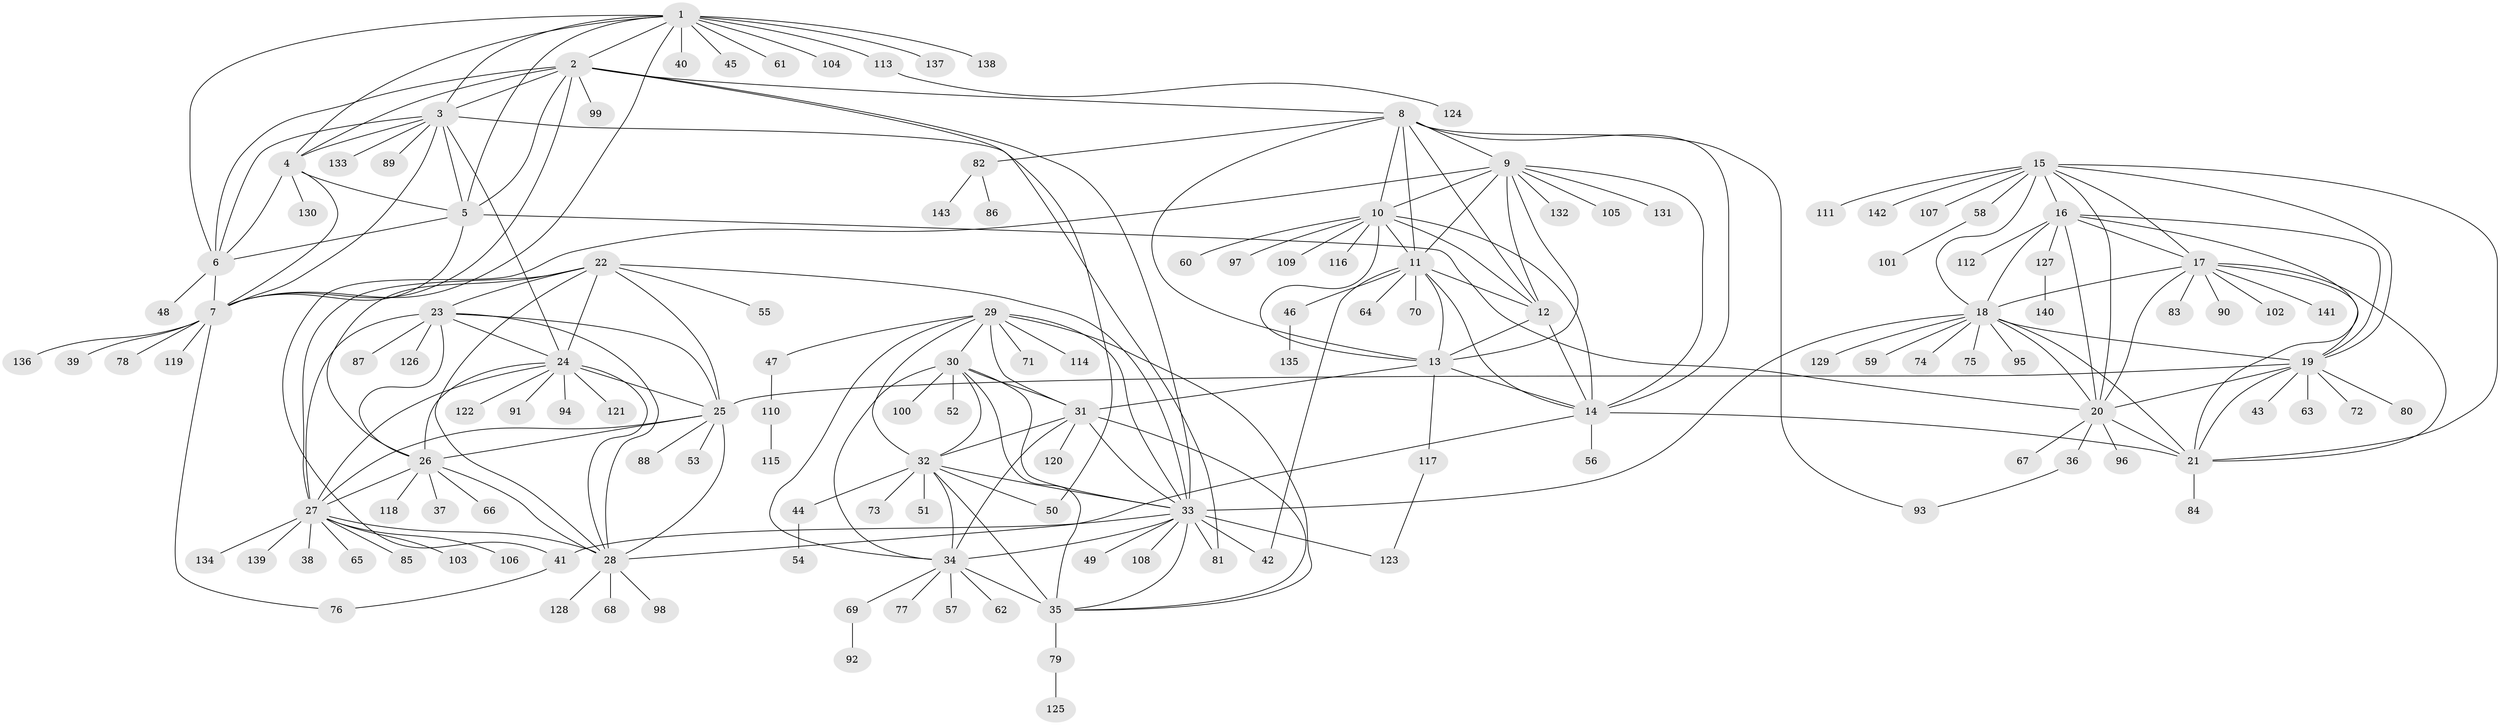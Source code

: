 // coarse degree distribution, {8: 0.05813953488372093, 9: 0.08139534883720931, 6: 0.05813953488372093, 10: 0.03488372093023256, 5: 0.011627906976744186, 7: 0.12790697674418605, 11: 0.011627906976744186, 14: 0.011627906976744186, 2: 0.13953488372093023, 1: 0.45348837209302323, 3: 0.011627906976744186}
// Generated by graph-tools (version 1.1) at 2025/52/03/04/25 22:52:22]
// undirected, 143 vertices, 230 edges
graph export_dot {
  node [color=gray90,style=filled];
  1;
  2;
  3;
  4;
  5;
  6;
  7;
  8;
  9;
  10;
  11;
  12;
  13;
  14;
  15;
  16;
  17;
  18;
  19;
  20;
  21;
  22;
  23;
  24;
  25;
  26;
  27;
  28;
  29;
  30;
  31;
  32;
  33;
  34;
  35;
  36;
  37;
  38;
  39;
  40;
  41;
  42;
  43;
  44;
  45;
  46;
  47;
  48;
  49;
  50;
  51;
  52;
  53;
  54;
  55;
  56;
  57;
  58;
  59;
  60;
  61;
  62;
  63;
  64;
  65;
  66;
  67;
  68;
  69;
  70;
  71;
  72;
  73;
  74;
  75;
  76;
  77;
  78;
  79;
  80;
  81;
  82;
  83;
  84;
  85;
  86;
  87;
  88;
  89;
  90;
  91;
  92;
  93;
  94;
  95;
  96;
  97;
  98;
  99;
  100;
  101;
  102;
  103;
  104;
  105;
  106;
  107;
  108;
  109;
  110;
  111;
  112;
  113;
  114;
  115;
  116;
  117;
  118;
  119;
  120;
  121;
  122;
  123;
  124;
  125;
  126;
  127;
  128;
  129;
  130;
  131;
  132;
  133;
  134;
  135;
  136;
  137;
  138;
  139;
  140;
  141;
  142;
  143;
  1 -- 2;
  1 -- 3;
  1 -- 4;
  1 -- 5;
  1 -- 6;
  1 -- 7;
  1 -- 40;
  1 -- 45;
  1 -- 61;
  1 -- 104;
  1 -- 113;
  1 -- 137;
  1 -- 138;
  2 -- 3;
  2 -- 4;
  2 -- 5;
  2 -- 6;
  2 -- 7;
  2 -- 8;
  2 -- 33;
  2 -- 50;
  2 -- 99;
  3 -- 4;
  3 -- 5;
  3 -- 6;
  3 -- 7;
  3 -- 24;
  3 -- 81;
  3 -- 89;
  3 -- 133;
  4 -- 5;
  4 -- 6;
  4 -- 7;
  4 -- 130;
  5 -- 6;
  5 -- 7;
  5 -- 20;
  6 -- 7;
  6 -- 48;
  7 -- 39;
  7 -- 76;
  7 -- 78;
  7 -- 119;
  7 -- 136;
  8 -- 9;
  8 -- 10;
  8 -- 11;
  8 -- 12;
  8 -- 13;
  8 -- 14;
  8 -- 82;
  8 -- 93;
  9 -- 10;
  9 -- 11;
  9 -- 12;
  9 -- 13;
  9 -- 14;
  9 -- 41;
  9 -- 105;
  9 -- 131;
  9 -- 132;
  10 -- 11;
  10 -- 12;
  10 -- 13;
  10 -- 14;
  10 -- 60;
  10 -- 97;
  10 -- 109;
  10 -- 116;
  11 -- 12;
  11 -- 13;
  11 -- 14;
  11 -- 42;
  11 -- 46;
  11 -- 64;
  11 -- 70;
  12 -- 13;
  12 -- 14;
  13 -- 14;
  13 -- 31;
  13 -- 117;
  14 -- 21;
  14 -- 28;
  14 -- 56;
  15 -- 16;
  15 -- 17;
  15 -- 18;
  15 -- 19;
  15 -- 20;
  15 -- 21;
  15 -- 58;
  15 -- 107;
  15 -- 111;
  15 -- 142;
  16 -- 17;
  16 -- 18;
  16 -- 19;
  16 -- 20;
  16 -- 21;
  16 -- 112;
  16 -- 127;
  17 -- 18;
  17 -- 19;
  17 -- 20;
  17 -- 21;
  17 -- 83;
  17 -- 90;
  17 -- 102;
  17 -- 141;
  18 -- 19;
  18 -- 20;
  18 -- 21;
  18 -- 33;
  18 -- 59;
  18 -- 74;
  18 -- 75;
  18 -- 95;
  18 -- 129;
  19 -- 20;
  19 -- 21;
  19 -- 25;
  19 -- 43;
  19 -- 63;
  19 -- 72;
  19 -- 80;
  20 -- 21;
  20 -- 36;
  20 -- 67;
  20 -- 96;
  21 -- 84;
  22 -- 23;
  22 -- 24;
  22 -- 25;
  22 -- 26;
  22 -- 27;
  22 -- 28;
  22 -- 33;
  22 -- 55;
  23 -- 24;
  23 -- 25;
  23 -- 26;
  23 -- 27;
  23 -- 28;
  23 -- 87;
  23 -- 126;
  24 -- 25;
  24 -- 26;
  24 -- 27;
  24 -- 28;
  24 -- 91;
  24 -- 94;
  24 -- 121;
  24 -- 122;
  25 -- 26;
  25 -- 27;
  25 -- 28;
  25 -- 53;
  25 -- 88;
  26 -- 27;
  26 -- 28;
  26 -- 37;
  26 -- 66;
  26 -- 118;
  27 -- 28;
  27 -- 38;
  27 -- 65;
  27 -- 85;
  27 -- 103;
  27 -- 106;
  27 -- 134;
  27 -- 139;
  28 -- 68;
  28 -- 98;
  28 -- 128;
  29 -- 30;
  29 -- 31;
  29 -- 32;
  29 -- 33;
  29 -- 34;
  29 -- 35;
  29 -- 47;
  29 -- 71;
  29 -- 114;
  30 -- 31;
  30 -- 32;
  30 -- 33;
  30 -- 34;
  30 -- 35;
  30 -- 52;
  30 -- 100;
  31 -- 32;
  31 -- 33;
  31 -- 34;
  31 -- 35;
  31 -- 120;
  32 -- 33;
  32 -- 34;
  32 -- 35;
  32 -- 44;
  32 -- 50;
  32 -- 51;
  32 -- 73;
  33 -- 34;
  33 -- 35;
  33 -- 41;
  33 -- 42;
  33 -- 49;
  33 -- 81;
  33 -- 108;
  33 -- 123;
  34 -- 35;
  34 -- 57;
  34 -- 62;
  34 -- 69;
  34 -- 77;
  35 -- 79;
  36 -- 93;
  41 -- 76;
  44 -- 54;
  46 -- 135;
  47 -- 110;
  58 -- 101;
  69 -- 92;
  79 -- 125;
  82 -- 86;
  82 -- 143;
  110 -- 115;
  113 -- 124;
  117 -- 123;
  127 -- 140;
}
